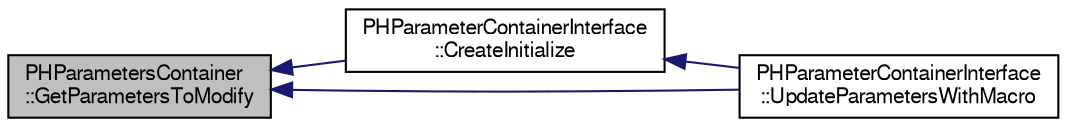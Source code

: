 digraph "PHParametersContainer::GetParametersToModify"
{
  bgcolor="transparent";
  edge [fontname="FreeSans",fontsize="10",labelfontname="FreeSans",labelfontsize="10"];
  node [fontname="FreeSans",fontsize="10",shape=record];
  rankdir="LR";
  Node1 [label="PHParametersContainer\l::GetParametersToModify",height=0.2,width=0.4,color="black", fillcolor="grey75", style="filled" fontcolor="black"];
  Node1 -> Node2 [dir="back",color="midnightblue",fontsize="10",style="solid",fontname="FreeSans"];
  Node2 [label="PHParameterContainerInterface\l::CreateInitialize",height=0.2,width=0.4,color="black",URL="$da/d11/classPHParameterContainerInterface.html#aecf517f5138dc3f206ac2b8e092aacdb"];
  Node2 -> Node3 [dir="back",color="midnightblue",fontsize="10",style="solid",fontname="FreeSans"];
  Node3 [label="PHParameterContainerInterface\l::UpdateParametersWithMacro",height=0.2,width=0.4,color="black",URL="$da/d11/classPHParameterContainerInterface.html#a23926b47f33ef3c8dcf8fcfda7891341"];
  Node1 -> Node3 [dir="back",color="midnightblue",fontsize="10",style="solid",fontname="FreeSans"];
}
